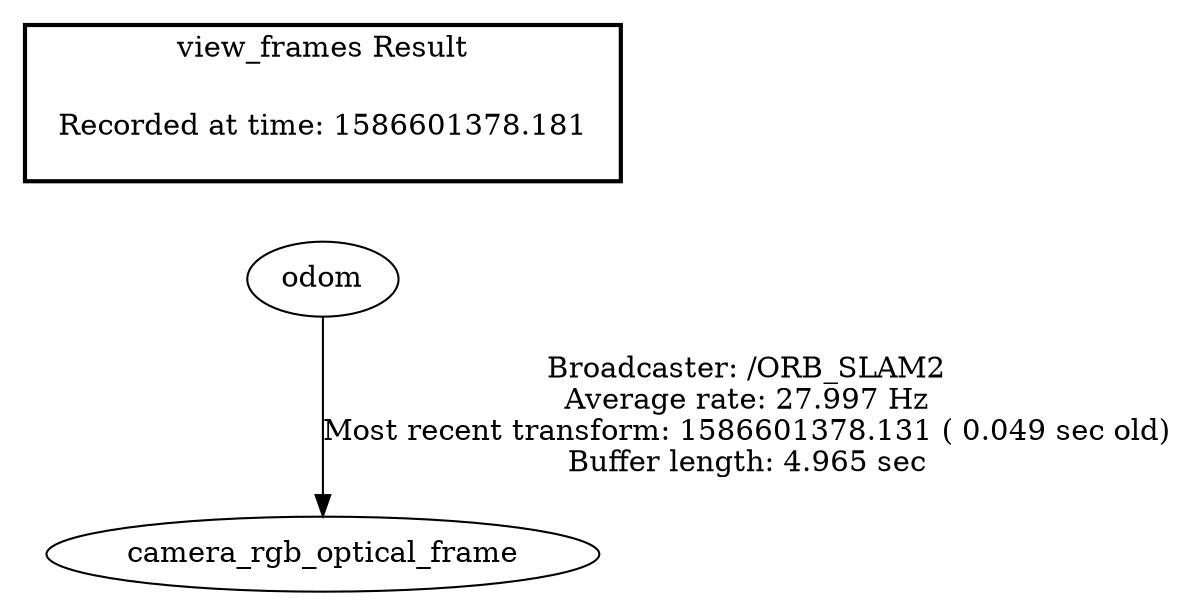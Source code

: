 digraph G {
"odom" -> "camera_rgb_optical_frame"[label="Broadcaster: /ORB_SLAM2\nAverage rate: 27.997 Hz\nMost recent transform: 1586601378.131 ( 0.049 sec old)\nBuffer length: 4.965 sec\n"];
edge [style=invis];
 subgraph cluster_legend { style=bold; color=black; label ="view_frames Result";
"Recorded at time: 1586601378.181"[ shape=plaintext ] ;
 }->"odom";
}